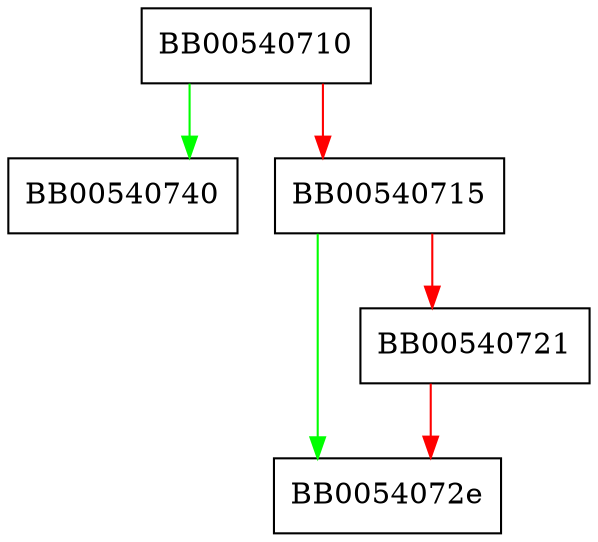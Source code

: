 digraph BN_clear {
  node [shape="box"];
  graph [splines=ortho];
  BB00540710 -> BB00540740 [color="green"];
  BB00540710 -> BB00540715 [color="red"];
  BB00540715 -> BB0054072e [color="green"];
  BB00540715 -> BB00540721 [color="red"];
  BB00540721 -> BB0054072e [color="red"];
}